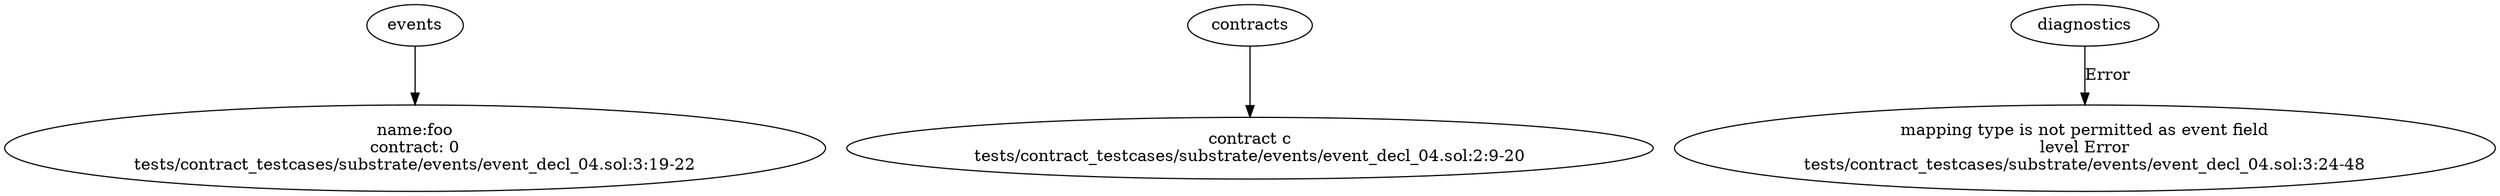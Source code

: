strict digraph "tests/contract_testcases/substrate/events/event_decl_04.sol" {
	foo [label="name:foo\ncontract: 0\ntests/contract_testcases/substrate/events/event_decl_04.sol:3:19-22"]
	contract [label="contract c\ntests/contract_testcases/substrate/events/event_decl_04.sol:2:9-20"]
	diagnostic [label="mapping type is not permitted as event field\nlevel Error\ntests/contract_testcases/substrate/events/event_decl_04.sol:3:24-48"]
	events -> foo
	contracts -> contract
	diagnostics -> diagnostic [label="Error"]
}
